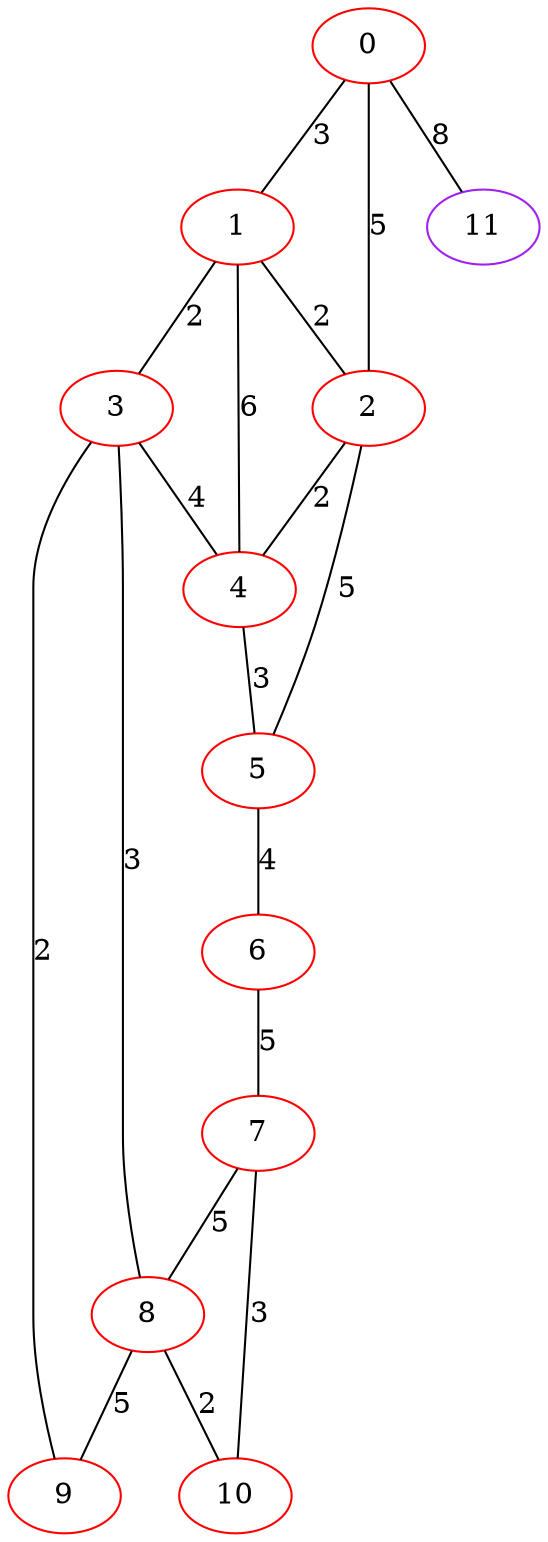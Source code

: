 graph "" {
0 [color=red, weight=1];
1 [color=red, weight=1];
2 [color=red, weight=1];
3 [color=red, weight=1];
4 [color=red, weight=1];
5 [color=red, weight=1];
6 [color=red, weight=1];
7 [color=red, weight=1];
8 [color=red, weight=1];
9 [color=red, weight=1];
10 [color=red, weight=1];
11 [color=purple, weight=4];
0 -- 1  [key=0, label=3];
0 -- 2  [key=0, label=5];
0 -- 11  [key=0, label=8];
1 -- 2  [key=0, label=2];
1 -- 3  [key=0, label=2];
1 -- 4  [key=0, label=6];
2 -- 4  [key=0, label=2];
2 -- 5  [key=0, label=5];
3 -- 8  [key=0, label=3];
3 -- 9  [key=0, label=2];
3 -- 4  [key=0, label=4];
4 -- 5  [key=0, label=3];
5 -- 6  [key=0, label=4];
6 -- 7  [key=0, label=5];
7 -- 8  [key=0, label=5];
7 -- 10  [key=0, label=3];
8 -- 9  [key=0, label=5];
8 -- 10  [key=0, label=2];
}
